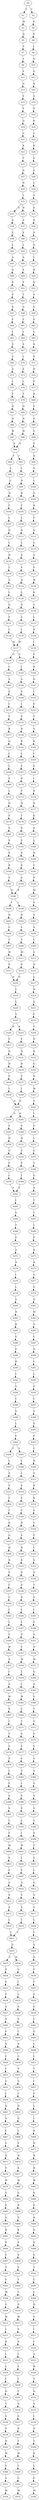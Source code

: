 strict digraph  {
	S0 -> S1 [ label = V ];
	S0 -> S2 [ label = T ];
	S1 -> S3 [ label = M ];
	S2 -> S4 [ label = A ];
	S3 -> S5 [ label = Q ];
	S4 -> S6 [ label = N ];
	S5 -> S7 [ label = Y ];
	S6 -> S8 [ label = L ];
	S7 -> S9 [ label = L ];
	S8 -> S10 [ label = Q ];
	S9 -> S11 [ label = V ];
	S10 -> S12 [ label = Q ];
	S11 -> S13 [ label = G ];
	S12 -> S14 [ label = K ];
	S13 -> S15 [ label = V ];
	S14 -> S16 [ label = A ];
	S15 -> S17 [ label = V ];
	S16 -> S18 [ label = E ];
	S17 -> S19 [ label = Q ];
	S18 -> S20 [ label = R ];
	S19 -> S21 [ label = G ];
	S20 -> S22 [ label = L ];
	S21 -> S23 [ label = K ];
	S22 -> S24 [ label = K ];
	S23 -> S25 [ label = T ];
	S24 -> S26 [ label = E ];
	S25 -> S27 [ label = D ];
	S26 -> S28 [ label = E ];
	S27 -> S29 [ label = N ];
	S28 -> S30 [ label = L ];
	S29 -> S31 [ label = L ];
	S30 -> S32 [ label = A ];
	S31 -> S33 [ label = Q ];
	S31 -> S34 [ label = H ];
	S32 -> S35 [ label = E ];
	S33 -> S36 [ label = A ];
	S34 -> S37 [ label = A ];
	S35 -> S38 [ label = D ];
	S36 -> S39 [ label = E ];
	S37 -> S40 [ label = E ];
	S38 -> S41 [ label = S ];
	S39 -> S42 [ label = L ];
	S40 -> S43 [ label = L ];
	S41 -> S44 [ label = S ];
	S42 -> S45 [ label = A ];
	S43 -> S46 [ label = A ];
	S44 -> S47 [ label = I ];
	S45 -> S48 [ label = Q ];
	S46 -> S49 [ label = S ];
	S47 -> S50 [ label = R ];
	S48 -> S51 [ label = S ];
	S49 -> S52 [ label = S ];
	S50 -> S53 [ label = Q ];
	S51 -> S54 [ label = P ];
	S52 -> S55 [ label = T ];
	S53 -> S56 [ label = S ];
	S54 -> S57 [ label = S ];
	S55 -> S58 [ label = G ];
	S56 -> S59 [ label = V ];
	S57 -> S60 [ label = F ];
	S58 -> S61 [ label = Y ];
	S59 -> S62 [ label = E ];
	S60 -> S63 [ label = L ];
	S61 -> S64 [ label = L ];
	S62 -> S65 [ label = L ];
	S63 -> S66 [ label = S ];
	S64 -> S67 [ label = S ];
	S65 -> S68 [ label = K ];
	S66 -> S69 [ label = V ];
	S67 -> S70 [ label = I ];
	S68 -> S71 [ label = S ];
	S69 -> S72 [ label = A ];
	S70 -> S73 [ label = E ];
	S71 -> S74 [ label = D ];
	S72 -> S75 [ label = L ];
	S73 -> S76 [ label = L ];
	S74 -> S77 [ label = F ];
	S75 -> S78 [ label = T ];
	S76 -> S79 [ label = T ];
	S77 -> S80 [ label = K ];
	S78 -> S81 [ label = Q ];
	S79 -> S82 [ label = Q ];
	S80 -> S83 [ label = V ];
	S81 -> S84 [ label = N ];
	S82 -> S85 [ label = N ];
	S83 -> S86 [ label = V ];
	S84 -> S87 [ label = W ];
	S85 -> S88 [ label = W ];
	S86 -> S89 [ label = V ];
	S87 -> S90 [ label = S ];
	S88 -> S90 [ label = S ];
	S89 -> S91 [ label = F ];
	S90 -> S92 [ label = V ];
	S90 -> S93 [ label = F ];
	S91 -> S94 [ label = D ];
	S92 -> S95 [ label = L ];
	S93 -> S96 [ label = L ];
	S94 -> S97 [ label = G ];
	S95 -> S98 [ label = G ];
	S96 -> S99 [ label = D ];
	S97 -> S100 [ label = L ];
	S98 -> S101 [ label = D ];
	S99 -> S102 [ label = D ];
	S100 -> S103 [ label = G ];
	S101 -> S104 [ label = F ];
	S102 -> S105 [ label = F ];
	S103 -> S106 [ label = K ];
	S104 -> S107 [ label = L ];
	S105 -> S108 [ label = L ];
	S106 -> S109 [ label = V ];
	S107 -> S110 [ label = D ];
	S108 -> S111 [ label = N ];
	S109 -> S112 [ label = Q ];
	S110 -> S113 [ label = L ];
	S111 -> S114 [ label = L ];
	S112 -> S115 [ label = E ];
	S113 -> S116 [ label = H ];
	S114 -> S117 [ label = S ];
	S115 -> S118 [ label = G ];
	S116 -> S119 [ label = T ];
	S117 -> S120 [ label = P ];
	S118 -> S121 [ label = V ];
	S119 -> S122 [ label = A ];
	S120 -> S123 [ label = A ];
	S121 -> S124 [ label = W ];
	S122 -> S125 [ label = L ];
	S123 -> S126 [ label = L ];
	S124 -> S127 [ label = K ];
	S125 -> S128 [ label = G ];
	S126 -> S129 [ label = G ];
	S127 -> S130 [ label = L ];
	S128 -> S131 [ label = Y ];
	S129 -> S132 [ label = Y ];
	S130 -> S133 [ label = L ];
	S131 -> S134 [ label = I ];
	S132 -> S135 [ label = I ];
	S133 -> S136 [ label = K ];
	S134 -> S137 [ label = W ];
	S135 -> S137 [ label = W ];
	S136 -> S138 [ label = I ];
	S137 -> S139 [ label = Q ];
	S137 -> S140 [ label = E ];
	S138 -> S141 [ label = Y ];
	S139 -> S142 [ label = I ];
	S140 -> S143 [ label = I ];
	S141 -> S144 [ label = N ];
	S142 -> S145 [ label = A ];
	S143 -> S146 [ label = A ];
	S144 -> S147 [ label = D ];
	S145 -> S148 [ label = E ];
	S146 -> S149 [ label = E ];
	S147 -> S150 [ label = I ];
	S148 -> S151 [ label = I ];
	S149 -> S152 [ label = I ];
	S150 -> S153 [ label = P ];
	S151 -> S154 [ label = Y ];
	S152 -> S155 [ label = Y ];
	S153 -> S156 [ label = T ];
	S154 -> S157 [ label = R ];
	S155 -> S158 [ label = N ];
	S156 -> S159 [ label = V ];
	S157 -> S160 [ label = Q ];
	S158 -> S161 [ label = K ];
	S159 -> S162 [ label = K ];
	S160 -> S163 [ label = L ];
	S161 -> S164 [ label = L ];
	S162 -> S165 [ label = I ];
	S163 -> S166 [ label = L ];
	S164 -> S167 [ label = F ];
	S165 -> S168 [ label = S ];
	S166 -> S169 [ label = P ];
	S167 -> S170 [ label = P ];
	S168 -> S171 [ label = I ];
	S169 -> S172 [ label = L ];
	S170 -> S173 [ label = F ];
	S171 -> S174 [ label = R ];
	S172 -> S175 [ label = H ];
	S173 -> S176 [ label = H ];
	S174 -> S177 [ label = R ];
	S175 -> S178 [ label = V ];
	S176 -> S179 [ label = I ];
	S177 -> S180 [ label = K ];
	S178 -> S181 [ label = S ];
	S179 -> S182 [ label = S ];
	S180 -> S183 [ label = E ];
	S181 -> S184 [ label = F ];
	S182 -> S185 [ label = F ];
	S183 -> S186 [ label = L ];
	S184 -> S187 [ label = S ];
	S185 -> S188 [ label = S ];
	S186 -> S189 [ label = N ];
	S187 -> S190 [ label = K ];
	S188 -> S191 [ label = K ];
	S189 -> S192 [ label = C ];
	S190 -> S193 [ label = A ];
	S191 -> S194 [ label = A ];
	S192 -> S195 [ label = V ];
	S193 -> S196 [ label = R ];
	S194 -> S196 [ label = R ];
	S195 -> S197 [ label = M ];
	S196 -> S198 [ label = I ];
	S196 -> S199 [ label = L ];
	S197 -> S200 [ label = S ];
	S198 -> S201 [ label = N ];
	S199 -> S202 [ label = N ];
	S200 -> S203 [ label = S ];
	S201 -> S204 [ label = C ];
	S202 -> S205 [ label = C ];
	S203 -> S206 [ label = A ];
	S204 -> S207 [ label = T ];
	S205 -> S208 [ label = T ];
	S206 -> S209 [ label = L ];
	S207 -> S210 [ label = M ];
	S208 -> S211 [ label = M ];
	S209 -> S212 [ label = G ];
	S210 -> S213 [ label = S ];
	S211 -> S214 [ label = S ];
	S212 -> S215 [ label = Q ];
	S213 -> S216 [ label = D ];
	S214 -> S216 [ label = D ];
	S215 -> S217 [ label = L ];
	S216 -> S218 [ label = L ];
	S217 -> S219 [ label = N ];
	S218 -> S220 [ label = L ];
	S219 -> S221 [ label = Q ];
	S220 -> S222 [ label = G ];
	S221 -> S223 [ label = F ];
	S222 -> S224 [ label = R ];
	S222 -> S225 [ label = K ];
	S223 -> S226 [ label = T ];
	S224 -> S227 [ label = F ];
	S225 -> S228 [ label = F ];
	S226 -> S229 [ label = N ];
	S227 -> S230 [ label = N ];
	S228 -> S231 [ label = N ];
	S229 -> S232 [ label = K ];
	S230 -> S233 [ label = H ];
	S231 -> S234 [ label = H ];
	S232 -> S235 [ label = V ];
	S233 -> S236 [ label = F ];
	S234 -> S237 [ label = F ];
	S235 -> S238 [ label = N ];
	S236 -> S239 [ label = I ];
	S237 -> S240 [ label = I ];
	S238 -> S241 [ label = W ];
	S239 -> S242 [ label = N ];
	S240 -> S242 [ label = N ];
	S241 -> S243 [ label = Y ];
	S242 -> S244 [ label = G ];
	S242 -> S245 [ label = Q ];
	S243 -> S246 [ label = I ];
	S244 -> S247 [ label = V ];
	S245 -> S248 [ label = V ];
	S246 -> S249 [ label = V ];
	S247 -> S250 [ label = H ];
	S248 -> S251 [ label = H ];
	S249 -> S252 [ label = L ];
	S250 -> S253 [ label = G ];
	S251 -> S254 [ label = G ];
	S252 -> S255 [ label = G ];
	S253 -> S256 [ label = F ];
	S254 -> S257 [ label = F ];
	S255 -> S258 [ label = T ];
	S256 -> S259 [ label = I ];
	S257 -> S260 [ label = I ];
	S258 -> S261 [ label = G ];
	S259 -> S262 [ label = V ];
	S260 -> S262 [ label = V ];
	S261 -> S263 [ label = A ];
	S262 -> S264 [ label = I ];
	S263 -> S265 [ label = T ];
	S264 -> S266 [ label = G ];
	S265 -> S267 [ label = I ];
	S266 -> S268 [ label = T ];
	S267 -> S269 [ label = L ];
	S268 -> S270 [ label = G ];
	S269 -> S271 [ label = F ];
	S270 -> S272 [ label = A ];
	S271 -> S273 [ label = N ];
	S272 -> S274 [ label = A ];
	S273 -> S275 [ label = R ];
	S274 -> S276 [ label = I ];
	S275 -> S277 [ label = G ];
	S276 -> S278 [ label = L ];
	S277 -> S279 [ label = E ];
	S278 -> S280 [ label = A ];
	S279 -> S281 [ label = Q ];
	S280 -> S282 [ label = N ];
	S281 -> S283 [ label = M ];
	S282 -> S284 [ label = R ];
	S283 -> S285 [ label = G ];
	S284 -> S286 [ label = G ];
	S285 -> S287 [ label = C ];
	S286 -> S288 [ label = E ];
	S287 -> S289 [ label = S ];
	S288 -> S290 [ label = R ];
	S289 -> S291 [ label = L ];
	S290 -> S292 [ label = L ];
	S291 -> S293 [ label = L ];
	S292 -> S294 [ label = G ];
	S293 -> S295 [ label = F ];
	S294 -> S296 [ label = C ];
	S295 -> S297 [ label = L ];
	S296 -> S298 [ label = S ];
	S297 -> S299 [ label = V ];
	S298 -> S300 [ label = L ];
	S299 -> S301 [ label = S ];
	S300 -> S302 [ label = F ];
	S301 -> S303 [ label = F ];
	S302 -> S304 [ label = F ];
	S302 -> S305 [ label = V ];
	S303 -> S306 [ label = C ];
	S304 -> S307 [ label = L ];
	S305 -> S308 [ label = L ];
	S306 -> S309 [ label = R ];
	S307 -> S310 [ label = A ];
	S308 -> S311 [ label = L ];
	S309 -> S312 [ label = V ];
	S310 -> S313 [ label = V ];
	S311 -> S314 [ label = V ];
	S312 -> S315 [ label = R ];
	S313 -> S316 [ label = F ];
	S314 -> S317 [ label = F ];
	S315 -> S318 [ label = K ];
	S316 -> S319 [ label = C ];
	S317 -> S320 [ label = C ];
	S318 -> S321 [ label = S ];
	S319 -> S322 [ label = R ];
	S320 -> S323 [ label = R ];
	S321 -> S324 [ label = C ];
	S322 -> S325 [ label = G ];
	S323 -> S326 [ label = A ];
	S324 -> S327 [ label = F ];
	S325 -> S328 [ label = H ];
	S326 -> S329 [ label = H ];
	S327 -> S330 [ label = L ];
	S328 -> S331 [ label = K ];
	S329 -> S332 [ label = K ];
	S330 -> S333 [ label = A ];
	S331 -> S334 [ label = S ];
	S332 -> S335 [ label = S ];
	S333 -> S336 [ label = G ];
	S334 -> S337 [ label = C ];
	S335 -> S338 [ label = S ];
	S336 -> S339 [ label = T ];
	S337 -> S340 [ label = C ];
	S338 -> S341 [ label = V ];
	S339 -> S342 [ label = V ];
	S340 -> S343 [ label = L ];
	S341 -> S344 [ label = L ];
	S342 -> S345 [ label = I ];
	S343 -> S346 [ label = L ];
	S344 -> S347 [ label = L ];
	S345 -> S348 [ label = V ];
	S346 -> S349 [ label = V ];
	S347 -> S350 [ label = V ];
	S348 -> S351 [ label = A ];
	S349 -> S352 [ label = W ];
	S350 -> S353 [ label = C ];
	S351 -> S354 [ label = A ];
	S352 -> S355 [ label = A ];
	S353 -> S356 [ label = M ];
	S354 -> S357 [ label = M ];
	S355 -> S358 [ label = I ];
	S356 -> S359 [ label = L ];
	S357 -> S360 [ label = G ];
	S358 -> S361 [ label = A ];
	S359 -> S362 [ label = I ];
	S360 -> S363 [ label = S ];
	S361 -> S364 [ label = W ];
	S362 -> S365 [ label = W ];
	S363 -> S366 [ label = V ];
	S364 -> S367 [ label = S ];
	S365 -> S368 [ label = C ];
	S366 -> S369 [ label = T ];
	S367 -> S370 [ label = I ];
	S368 -> S371 [ label = T ];
	S369 -> S372 [ label = G ];
	S370 -> S373 [ label = T ];
	S371 -> S374 [ label = A ];
	S372 -> S375 [ label = S ];
	S373 -> S376 [ label = F ];
	S374 -> S377 [ label = F ];
	S375 -> S378 [ label = V ];
	S376 -> S379 [ label = V ];
	S377 -> S380 [ label = V ];
	S378 -> S381 [ label = V ];
	S379 -> S382 [ label = L ];
	S380 -> S383 [ label = T ];
	S381 -> S384 [ label = S ];
	S382 -> S385 [ label = F ];
	S383 -> S386 [ label = I ];
	S384 -> S387 [ label = G ];
	S385 -> S388 [ label = S ];
	S386 -> S389 [ label = S ];
	S387 -> S390 [ label = Y ];
	S388 -> S391 [ label = S ];
	S389 -> S392 [ label = S ];
	S390 -> S393 [ label = A ];
	S391 -> S394 [ label = L ];
	S392 -> S395 [ label = L ];
	S393 -> S396 [ label = L ];
	S394 -> S397 [ label = F ];
	S395 -> S398 [ label = I ];
	S396 -> S399 [ label = S ];
	S397 -> S400 [ label = W ];
	S398 -> S401 [ label = W ];
	S399 -> S402 [ label = Y ];
	S400 -> S403 [ label = S ];
	S401 -> S404 [ label = L ];
	S402 -> S405 [ label = Y ];
	S403 -> S406 [ label = F ];
	S404 -> S407 [ label = F ];
	S405 -> S408 [ label = L ];
	S406 -> S409 [ label = A ];
	S407 -> S410 [ label = A ];
	S408 -> S411 [ label = G ];
	S409 -> S412 [ label = V ];
	S410 -> S413 [ label = V ];
	S411 -> S414 [ label = V ];
	S412 -> S415 [ label = S ];
	S413 -> S416 [ label = S ];
	S414 -> S417 [ label = F ];
	S415 -> S418 [ label = L ];
	S416 -> S419 [ label = L ];
	S417 -> S420 [ label = L ];
	S418 -> S421 [ label = L ];
	S419 -> S421 [ label = L ];
	S420 -> S422 [ label = L ];
	S421 -> S423 [ label = G ];
	S422 -> S424 [ label = S ];
	S423 -> S425 [ label = V ];
	S423 -> S426 [ label = M ];
	S424 -> S427 [ label = G ];
	S425 -> S428 [ label = S ];
	S426 -> S429 [ label = L ];
	S427 -> S430 [ label = F ];
	S428 -> S431 [ label = S ];
	S429 -> S432 [ label = I ];
	S430 -> S433 [ label = T ];
	S431 -> S434 [ label = F ];
	S432 -> S435 [ label = L ];
	S433 -> S436 [ label = F ];
	S434 -> S437 [ label = A ];
	S435 -> S438 [ label = A ];
	S436 -> S439 [ label = G ];
	S437 -> S440 [ label = V ];
	S438 -> S441 [ label = V ];
	S439 -> S442 [ label = L ];
	S440 -> S443 [ label = F ];
	S441 -> S444 [ label = I ];
	S442 -> S445 [ label = V ];
	S443 -> S446 [ label = S ];
	S444 -> S447 [ label = S ];
	S445 -> S448 [ label = L ];
	S446 -> S449 [ label = C ];
	S447 -> S450 [ label = C ];
	S448 -> S451 [ label = C ];
	S449 -> S452 [ label = I ];
	S450 -> S453 [ label = V ];
	S451 -> S454 [ label = T ];
	S452 -> S455 [ label = G ];
	S453 -> S456 [ label = G ];
	S454 -> S457 [ label = I ];
	S455 -> S458 [ label = L ];
	S456 -> S459 [ label = L ];
	S457 -> S460 [ label = F ];
	S458 -> S461 [ label = H ];
	S459 -> S462 [ label = H ];
	S460 -> S463 [ label = L ];
	S461 -> S464 [ label = Q ];
	S462 -> S465 [ label = Q ];
	S463 -> S466 [ label = L ];
	S464 -> S467 [ label = L ];
	S465 -> S468 [ label = L ];
	S466 -> S469 [ label = R ];
	S467 -> S470 [ label = V ];
	S468 -> S471 [ label = F ];
	S469 -> S472 [ label = N ];
	S470 -> S473 [ label = D ];
	S471 -> S474 [ label = D ];
	S472 -> S475 [ label = N ];
	S473 -> S476 [ label = V ];
	S474 -> S477 [ label = K ];
	S475 -> S478 [ label = R ];
	S476 -> S479 [ label = W ];
	S477 -> S480 [ label = W ];
	S478 -> S481 [ label = W ];
	S479 -> S482 [ label = G ];
	S480 -> S483 [ label = G ];
	S481 -> S484 [ label = D ];
	S482 -> S485 [ label = P ];
	S483 -> S486 [ label = P ];
	S484 -> S487 [ label = P ];
	S485 -> S488 [ label = S ];
	S486 -> S489 [ label = S ];
	S487 -> S490 [ label = R ];
	S488 -> S491 [ label = R ];
	S489 -> S492 [ label = K ];
	S490 -> S493 [ label = N ];
	S491 -> S494 [ label = P ];
	S492 -> S495 [ label = P ];
	S493 -> S496 [ label = S ];
	S494 -> S497 [ label = S ];
	S495 -> S498 [ label = S ];
	S496 -> S499 [ label = S ];
	S497 -> S500 [ label = V ];
	S498 -> S501 [ label = V ];
	S499 -> S502 [ label = T ];
	S500 -> S503 [ label = Y ];
	S501 -> S504 [ label = Y ];
	S502 -> S505 [ label = Y ];
	S503 -> S506 [ label = M ];
	S504 -> S507 [ label = L ];
	S505 -> S508 [ label = L ];
	S506 -> S509 [ label = G ];
	S507 -> S510 [ label = E ];
	S508 -> S511 [ label = D ];
	S509 -> S512 [ label = W ];
	S510 -> S513 [ label = W ];
	S511 -> S514 [ label = V ];
	S512 -> S515 [ label = L ];
	S513 -> S516 [ label = V ];
	S514 -> S517 [ label = I ];
	S515 -> S518 [ label = R ];
	S516 -> S519 [ label = S ];
	S517 -> S520 [ label = I ];
	S518 -> S521 [ label = L ];
	S519 -> S522 [ label = L ];
	S520 -> S523 [ label = A ];
	S521 -> S524 [ label = L ];
	S522 -> S525 [ label = F ];
	S523 -> S526 [ label = W ];
	S524 -> S527 [ label = L ];
	S525 -> S528 [ label = I ];
	S526 -> S529 [ label = T ];
	S527 -> S530 [ label = H ];
	S528 -> S531 [ label = T ];
	S529 -> S532 [ label = Q ];
	S530 -> S533 [ label = T ];
	S531 -> S534 [ label = A ];
	S532 -> S535 [ label = S ];
	S533 -> S536 [ label = G ];
	S534 -> S537 [ label = G ];
	S535 -> S538 [ label = I ];
	S536 -> S539 [ label = S ];
	S537 -> S540 [ label = S ];
	S538 -> S541 [ label = A ];
	S539 -> S542 [ label = N ];
	S540 -> S543 [ label = T ];
	S541 -> S544 [ label = T ];
	S542 -> S545 [ label = W ];
	S543 -> S546 [ label = W ];
	S544 -> S547 [ label = K ];
	S545 -> S548 [ label = V ];
	S546 -> S549 [ label = I ];
	S547 -> S550 [ label = L ];
	S548 -> S551 [ label = A ];
	S549 -> S552 [ label = G ];
	S550 -> S553 [ label = P ];
	S551 -> S554 [ label = M ];
	S552 -> S555 [ label = M ];
	S553 -> S556 [ label = M ];
}
